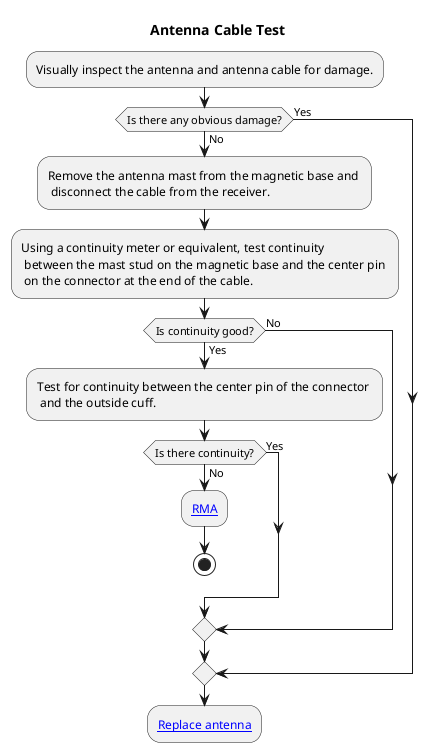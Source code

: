 @startuml
title Antenna Cable Test
:Visually inspect the antenna and antenna cable for damage.;
if (Is there any obvious damage?) then (Yes)
else (No)
    :Remove the antenna mast from the magnetic base and \n disconnect the cable from the receiver.;
    :Using a continuity meter or equivalent, test continuity \n between the mast stud on the magnetic base and the center pin \n on the connector at the end of the cable.;
    if (Is continuity good?) then (Yes)
        :Test for continuity between the center pin of the connector \n and the outside cuff.;
        if (Is there continuity?) then (Yes)
        else (No)
            :[[http://rfhero.com/request-rma.php RMA]];
            stop
        endif
    else (No)
    endif
endif 
:[[https://www.rfhero.net/accessories Replace antenna]];
@enduml